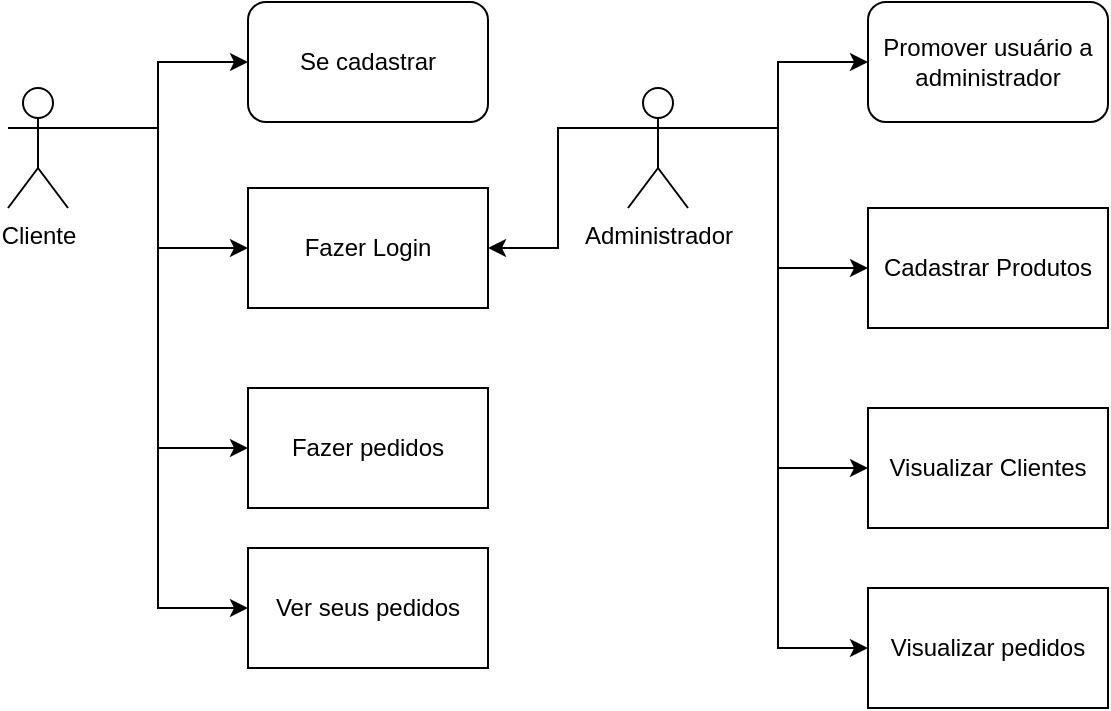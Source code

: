 <mxfile version="18.0.1" type="device"><diagram id="p2On3f20TvBYz2zSZ0MZ" name="Page-1"><mxGraphModel dx="868" dy="2784" grid="1" gridSize="10" guides="1" tooltips="1" connect="1" arrows="1" fold="1" page="1" pageScale="1" pageWidth="827" pageHeight="1169" math="0" shadow="0"><root><mxCell id="0"/><mxCell id="1" parent="0"/><mxCell id="uiM8onwoNC3kTMcSPilN-11" style="edgeStyle=orthogonalEdgeStyle;rounded=0;orthogonalLoop=1;jettySize=auto;html=1;exitX=1;exitY=0.333;exitDx=0;exitDy=0;exitPerimeter=0;" edge="1" parent="1" source="uiM8onwoNC3kTMcSPilN-1" target="uiM8onwoNC3kTMcSPilN-10"><mxGeometry relative="1" as="geometry"/></mxCell><mxCell id="uiM8onwoNC3kTMcSPilN-15" style="edgeStyle=orthogonalEdgeStyle;rounded=0;orthogonalLoop=1;jettySize=auto;html=1;exitX=0;exitY=0.333;exitDx=0;exitDy=0;exitPerimeter=0;entryX=1;entryY=0.5;entryDx=0;entryDy=0;" edge="1" parent="1" source="uiM8onwoNC3kTMcSPilN-1" target="uiM8onwoNC3kTMcSPilN-13"><mxGeometry relative="1" as="geometry"/></mxCell><mxCell id="uiM8onwoNC3kTMcSPilN-21" style="edgeStyle=orthogonalEdgeStyle;rounded=0;orthogonalLoop=1;jettySize=auto;html=1;exitX=1;exitY=0.333;exitDx=0;exitDy=0;exitPerimeter=0;" edge="1" parent="1" source="uiM8onwoNC3kTMcSPilN-1" target="uiM8onwoNC3kTMcSPilN-20"><mxGeometry relative="1" as="geometry"/></mxCell><mxCell id="uiM8onwoNC3kTMcSPilN-24" style="edgeStyle=orthogonalEdgeStyle;rounded=0;orthogonalLoop=1;jettySize=auto;html=1;exitX=1;exitY=0.333;exitDx=0;exitDy=0;exitPerimeter=0;entryX=0;entryY=0.5;entryDx=0;entryDy=0;" edge="1" parent="1" source="uiM8onwoNC3kTMcSPilN-1" target="uiM8onwoNC3kTMcSPilN-22"><mxGeometry relative="1" as="geometry"/></mxCell><mxCell id="uiM8onwoNC3kTMcSPilN-26" style="edgeStyle=orthogonalEdgeStyle;rounded=0;orthogonalLoop=1;jettySize=auto;html=1;exitX=1;exitY=0.333;exitDx=0;exitDy=0;exitPerimeter=0;entryX=0;entryY=0.5;entryDx=0;entryDy=0;" edge="1" parent="1" source="uiM8onwoNC3kTMcSPilN-1" target="uiM8onwoNC3kTMcSPilN-25"><mxGeometry relative="1" as="geometry"/></mxCell><mxCell id="uiM8onwoNC3kTMcSPilN-1" value="Administrador&lt;br&gt;" style="shape=umlActor;verticalLabelPosition=bottom;verticalAlign=top;html=1;outlineConnect=0;" vertex="1" parent="1"><mxGeometry x="470" y="-1770" width="30" height="60" as="geometry"/></mxCell><mxCell id="uiM8onwoNC3kTMcSPilN-12" style="edgeStyle=orthogonalEdgeStyle;rounded=0;orthogonalLoop=1;jettySize=auto;html=1;exitX=1;exitY=0.333;exitDx=0;exitDy=0;exitPerimeter=0;" edge="1" parent="1" source="uiM8onwoNC3kTMcSPilN-6" target="uiM8onwoNC3kTMcSPilN-8"><mxGeometry relative="1" as="geometry"/></mxCell><mxCell id="uiM8onwoNC3kTMcSPilN-14" style="edgeStyle=orthogonalEdgeStyle;rounded=0;orthogonalLoop=1;jettySize=auto;html=1;entryX=0;entryY=0.5;entryDx=0;entryDy=0;exitX=1;exitY=0.333;exitDx=0;exitDy=0;exitPerimeter=0;" edge="1" parent="1" source="uiM8onwoNC3kTMcSPilN-6" target="uiM8onwoNC3kTMcSPilN-13"><mxGeometry relative="1" as="geometry"/></mxCell><mxCell id="uiM8onwoNC3kTMcSPilN-17" style="edgeStyle=orthogonalEdgeStyle;rounded=0;orthogonalLoop=1;jettySize=auto;html=1;exitX=1;exitY=0.333;exitDx=0;exitDy=0;exitPerimeter=0;entryX=0;entryY=0.5;entryDx=0;entryDy=0;" edge="1" parent="1" source="uiM8onwoNC3kTMcSPilN-6" target="uiM8onwoNC3kTMcSPilN-16"><mxGeometry relative="1" as="geometry"/></mxCell><mxCell id="uiM8onwoNC3kTMcSPilN-19" style="edgeStyle=orthogonalEdgeStyle;rounded=0;orthogonalLoop=1;jettySize=auto;html=1;exitX=1;exitY=0.333;exitDx=0;exitDy=0;exitPerimeter=0;entryX=0;entryY=0.5;entryDx=0;entryDy=0;" edge="1" parent="1" source="uiM8onwoNC3kTMcSPilN-6" target="uiM8onwoNC3kTMcSPilN-18"><mxGeometry relative="1" as="geometry"/></mxCell><mxCell id="uiM8onwoNC3kTMcSPilN-6" value="Cliente&lt;br&gt;" style="shape=umlActor;verticalLabelPosition=bottom;verticalAlign=top;html=1;outlineConnect=0;" vertex="1" parent="1"><mxGeometry x="160" y="-1770" width="30" height="60" as="geometry"/></mxCell><mxCell id="uiM8onwoNC3kTMcSPilN-8" value="Se cadastrar" style="rounded=1;whiteSpace=wrap;html=1;" vertex="1" parent="1"><mxGeometry x="280" y="-1813" width="120" height="60" as="geometry"/></mxCell><mxCell id="uiM8onwoNC3kTMcSPilN-10" value="Promover usuário a administrador" style="rounded=1;whiteSpace=wrap;html=1;" vertex="1" parent="1"><mxGeometry x="590" y="-1813" width="120" height="60" as="geometry"/></mxCell><mxCell id="uiM8onwoNC3kTMcSPilN-13" value="Fazer Login" style="rounded=0;whiteSpace=wrap;html=1;" vertex="1" parent="1"><mxGeometry x="280" y="-1720" width="120" height="60" as="geometry"/></mxCell><mxCell id="uiM8onwoNC3kTMcSPilN-16" value="Fazer pedidos&lt;br&gt;" style="rounded=0;whiteSpace=wrap;html=1;" vertex="1" parent="1"><mxGeometry x="280" y="-1620" width="120" height="60" as="geometry"/></mxCell><mxCell id="uiM8onwoNC3kTMcSPilN-18" value="Ver seus pedidos&lt;br&gt;" style="rounded=0;whiteSpace=wrap;html=1;" vertex="1" parent="1"><mxGeometry x="280" y="-1540" width="120" height="60" as="geometry"/></mxCell><mxCell id="uiM8onwoNC3kTMcSPilN-20" value="Cadastrar Produtos" style="rounded=0;whiteSpace=wrap;html=1;" vertex="1" parent="1"><mxGeometry x="590" y="-1710" width="120" height="60" as="geometry"/></mxCell><mxCell id="uiM8onwoNC3kTMcSPilN-22" value="Visualizar Clientes" style="rounded=0;whiteSpace=wrap;html=1;" vertex="1" parent="1"><mxGeometry x="590" y="-1610" width="120" height="60" as="geometry"/></mxCell><mxCell id="uiM8onwoNC3kTMcSPilN-25" value="Visualizar pedidos" style="rounded=0;whiteSpace=wrap;html=1;" vertex="1" parent="1"><mxGeometry x="590" y="-1520" width="120" height="60" as="geometry"/></mxCell></root></mxGraphModel></diagram></mxfile>